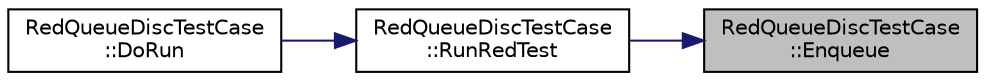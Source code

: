 digraph "RedQueueDiscTestCase::Enqueue"
{
 // LATEX_PDF_SIZE
  edge [fontname="Helvetica",fontsize="10",labelfontname="Helvetica",labelfontsize="10"];
  node [fontname="Helvetica",fontsize="10",shape=record];
  rankdir="RL";
  Node1 [label="RedQueueDiscTestCase\l::Enqueue",height=0.2,width=0.4,color="black", fillcolor="grey75", style="filled", fontcolor="black",tooltip="Enqueue function."];
  Node1 -> Node2 [dir="back",color="midnightblue",fontsize="10",style="solid",fontname="Helvetica"];
  Node2 [label="RedQueueDiscTestCase\l::RunRedTest",height=0.2,width=0.4,color="black", fillcolor="white", style="filled",URL="$class_red_queue_disc_test_case.html#a1580a6680062799f9317221c921f2a98",tooltip="Run RED test function."];
  Node2 -> Node3 [dir="back",color="midnightblue",fontsize="10",style="solid",fontname="Helvetica"];
  Node3 [label="RedQueueDiscTestCase\l::DoRun",height=0.2,width=0.4,color="black", fillcolor="white", style="filled",URL="$class_red_queue_disc_test_case.html#a08dbc0c7061ec2b845ebdfceba6d13dd",tooltip="Implementation to actually run this TestCase."];
}
